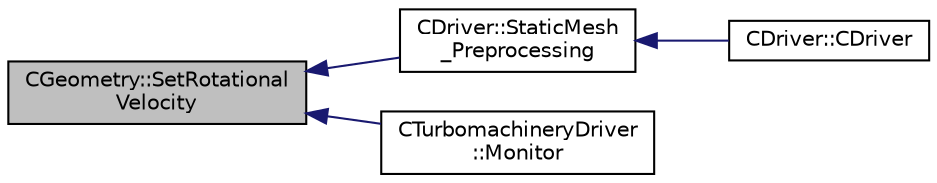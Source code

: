 digraph "CGeometry::SetRotationalVelocity"
{
  edge [fontname="Helvetica",fontsize="10",labelfontname="Helvetica",labelfontsize="10"];
  node [fontname="Helvetica",fontsize="10",shape=record];
  rankdir="LR";
  Node2878 [label="CGeometry::SetRotational\lVelocity",height=0.2,width=0.4,color="black", fillcolor="grey75", style="filled", fontcolor="black"];
  Node2878 -> Node2879 [dir="back",color="midnightblue",fontsize="10",style="solid",fontname="Helvetica"];
  Node2879 [label="CDriver::StaticMesh\l_Preprocessing",height=0.2,width=0.4,color="black", fillcolor="white", style="filled",URL="$class_c_driver.html#ac4ac2e6f55c3956cfa44e07e03509112",tooltip="Initiate value for static mesh movement such as the gridVel for the ROTATING frame. "];
  Node2879 -> Node2880 [dir="back",color="midnightblue",fontsize="10",style="solid",fontname="Helvetica"];
  Node2880 [label="CDriver::CDriver",height=0.2,width=0.4,color="black", fillcolor="white", style="filled",URL="$class_c_driver.html#a3fca4a013a6efa9bbb38fe78a86b5f3d",tooltip="Constructor of the class. "];
  Node2878 -> Node2881 [dir="back",color="midnightblue",fontsize="10",style="solid",fontname="Helvetica"];
  Node2881 [label="CTurbomachineryDriver\l::Monitor",height=0.2,width=0.4,color="black", fillcolor="white", style="filled",URL="$class_c_turbomachinery_driver.html#a41d7b50bbacef68eb5436293ebb2da4f",tooltip="Monitor the computation. "];
}
